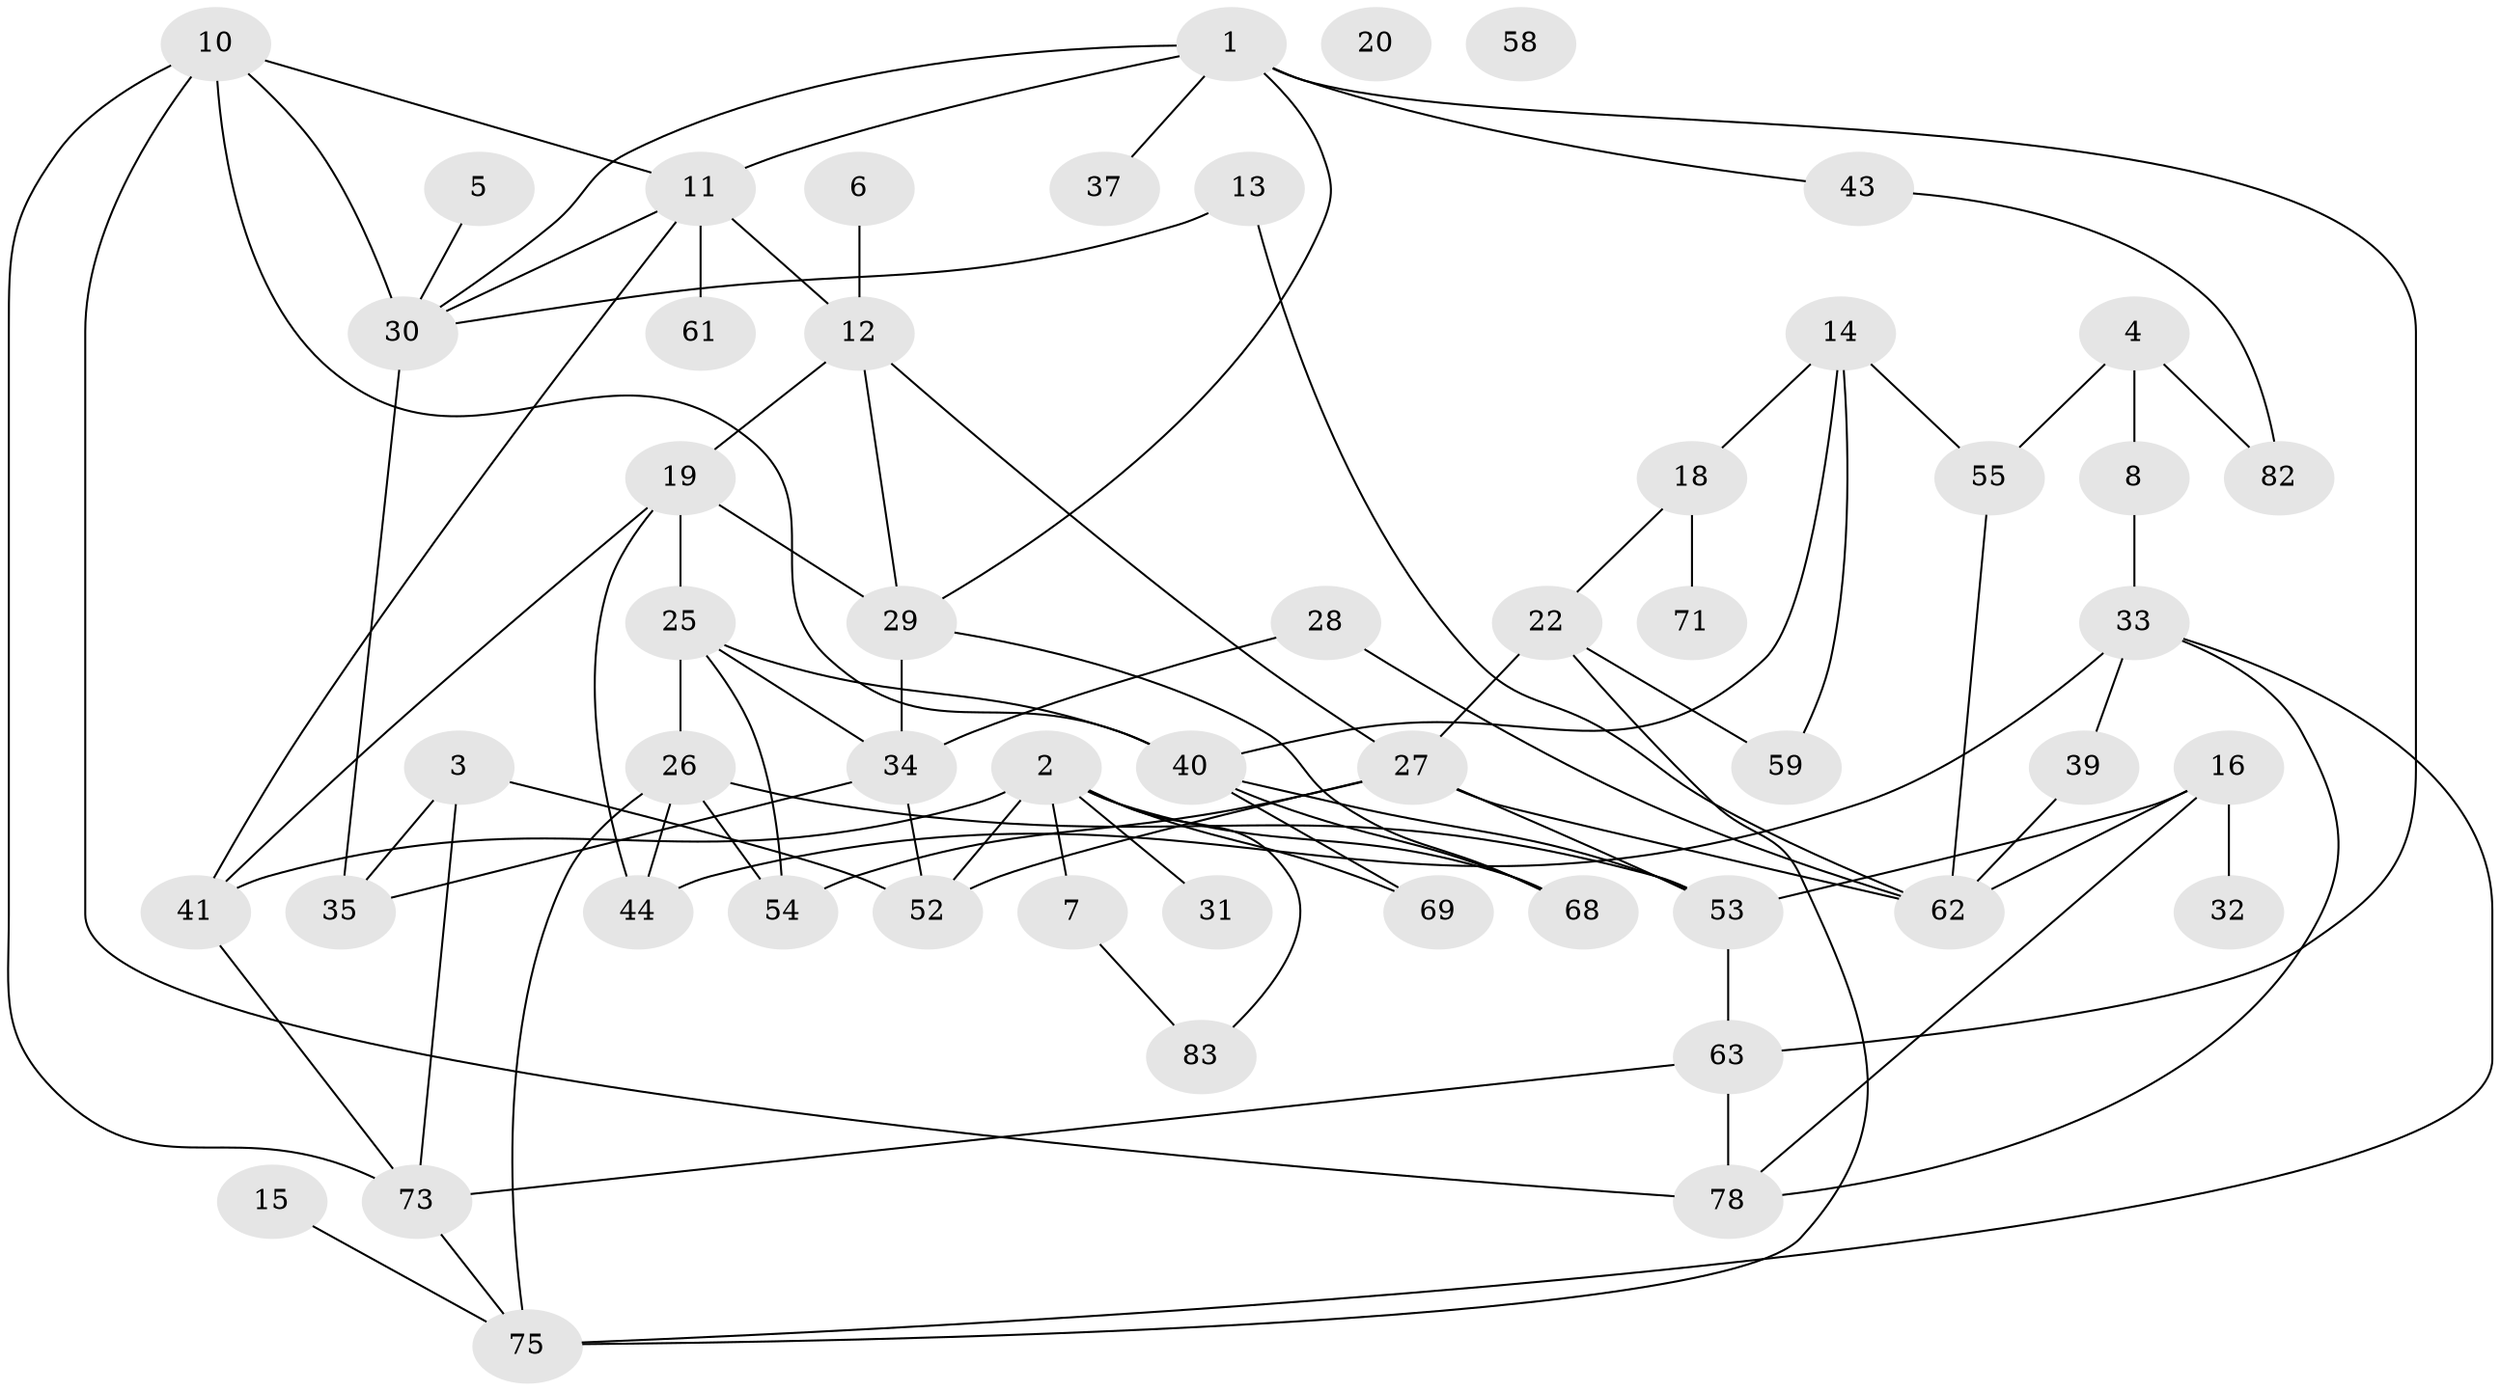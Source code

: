 // original degree distribution, {2: 0.2857142857142857, 6: 0.03571428571428571, 3: 0.27380952380952384, 1: 0.10714285714285714, 4: 0.17857142857142858, 0: 0.023809523809523808, 5: 0.08333333333333333, 7: 0.011904761904761904}
// Generated by graph-tools (version 1.1) at 2025/41/03/06/25 10:41:24]
// undirected, 53 vertices, 89 edges
graph export_dot {
graph [start="1"]
  node [color=gray90,style=filled];
  1 [super="+9"];
  2 [super="+21"];
  3;
  4 [super="+17"];
  5 [super="+76"];
  6 [super="+36"];
  7 [super="+24"];
  8;
  10 [super="+56"];
  11 [super="+79"];
  12 [super="+23"];
  13;
  14 [super="+66"];
  15;
  16 [super="+47"];
  18;
  19 [super="+67"];
  20;
  22 [super="+45"];
  25 [super="+77"];
  26 [super="+65"];
  27 [super="+42"];
  28 [super="+70"];
  29 [super="+51"];
  30 [super="+49"];
  31;
  32 [super="+46"];
  33 [super="+38"];
  34 [super="+57"];
  35 [super="+50"];
  37;
  39;
  40 [super="+60"];
  41 [super="+48"];
  43;
  44;
  52;
  53 [super="+72"];
  54;
  55;
  58;
  59;
  61;
  62 [super="+81"];
  63 [super="+64"];
  68 [super="+84"];
  69;
  71;
  73 [super="+74"];
  75 [super="+80"];
  78;
  82;
  83;
  1 -- 43;
  1 -- 37;
  1 -- 11;
  1 -- 29;
  1 -- 30;
  1 -- 63;
  2 -- 31 [weight=2];
  2 -- 41;
  2 -- 52;
  2 -- 68;
  2 -- 83;
  2 -- 69;
  2 -- 7;
  3 -- 52;
  3 -- 73;
  3 -- 35;
  4 -- 8;
  4 -- 82;
  4 -- 55;
  5 -- 30;
  6 -- 12;
  7 -- 83;
  8 -- 33;
  10 -- 78;
  10 -- 40;
  10 -- 73 [weight=2];
  10 -- 11;
  10 -- 30;
  11 -- 30;
  11 -- 61;
  11 -- 12;
  11 -- 41;
  12 -- 29;
  12 -- 27;
  12 -- 19;
  13 -- 30;
  13 -- 62;
  14 -- 55;
  14 -- 18;
  14 -- 59;
  14 -- 40;
  15 -- 75;
  16 -- 32;
  16 -- 78;
  16 -- 62;
  16 -- 53;
  18 -- 22;
  18 -- 71;
  19 -- 41;
  19 -- 29;
  19 -- 25;
  19 -- 44;
  22 -- 59;
  22 -- 27;
  22 -- 75;
  25 -- 34;
  25 -- 40;
  25 -- 26;
  25 -- 54;
  26 -- 54;
  26 -- 53;
  26 -- 75;
  26 -- 44;
  27 -- 52;
  27 -- 54;
  27 -- 53;
  27 -- 62;
  28 -- 62 [weight=2];
  28 -- 34;
  29 -- 34;
  29 -- 68;
  30 -- 35;
  33 -- 39;
  33 -- 44;
  33 -- 78;
  33 -- 75;
  34 -- 52;
  34 -- 35;
  39 -- 62;
  40 -- 69;
  40 -- 68;
  40 -- 53;
  41 -- 73;
  43 -- 82;
  53 -- 63;
  55 -- 62;
  63 -- 73;
  63 -- 78;
  73 -- 75;
}
